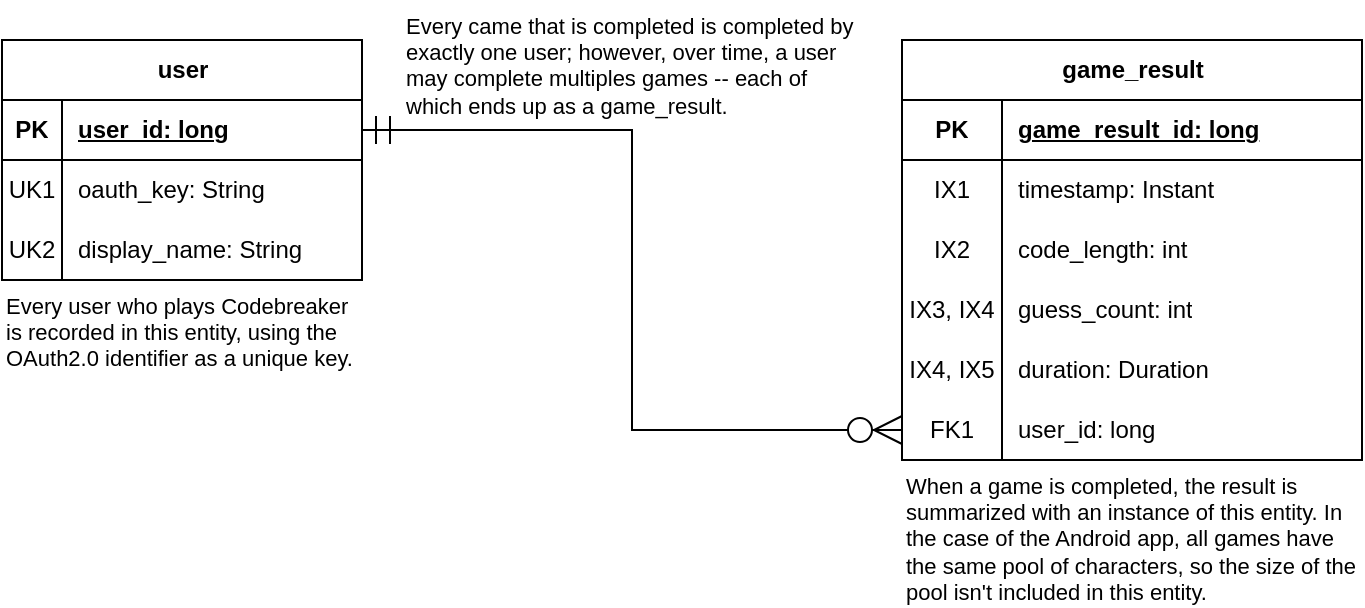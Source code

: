 <mxfile version="23.1.7" type="device">
  <diagram name="Page-1" id="morNSOKsWcx4fb2heAnE">
    <mxGraphModel dx="1434" dy="820" grid="1" gridSize="10" guides="1" tooltips="1" connect="1" arrows="1" fold="1" page="1" pageScale="1" pageWidth="850" pageHeight="1100" math="0" shadow="0">
      <root>
        <mxCell id="0" />
        <mxCell id="1" parent="0" />
        <mxCell id="BWXg39NRAYvQ7QPqyWw_-2" value="user" style="shape=table;startSize=30;container=1;collapsible=1;childLayout=tableLayout;fixedRows=1;rowLines=0;fontStyle=1;align=center;resizeLast=1;html=1;" parent="1" vertex="1">
          <mxGeometry x="40" y="40" width="180" height="120" as="geometry" />
        </mxCell>
        <mxCell id="BWXg39NRAYvQ7QPqyWw_-3" value="" style="shape=tableRow;horizontal=0;startSize=0;swimlaneHead=0;swimlaneBody=0;fillColor=none;collapsible=0;dropTarget=0;points=[[0,0.5],[1,0.5]];portConstraint=eastwest;top=0;left=0;right=0;bottom=1;" parent="BWXg39NRAYvQ7QPqyWw_-2" vertex="1">
          <mxGeometry y="30" width="180" height="30" as="geometry" />
        </mxCell>
        <mxCell id="BWXg39NRAYvQ7QPqyWw_-4" value="PK" style="shape=partialRectangle;connectable=0;fillColor=none;top=0;left=0;bottom=0;right=0;fontStyle=1;overflow=hidden;whiteSpace=wrap;html=1;" parent="BWXg39NRAYvQ7QPqyWw_-3" vertex="1">
          <mxGeometry width="30" height="30" as="geometry">
            <mxRectangle width="30" height="30" as="alternateBounds" />
          </mxGeometry>
        </mxCell>
        <mxCell id="BWXg39NRAYvQ7QPqyWw_-5" value="user_id: long" style="shape=partialRectangle;connectable=0;fillColor=none;top=0;left=0;bottom=0;right=0;align=left;spacingLeft=6;fontStyle=5;overflow=hidden;whiteSpace=wrap;html=1;" parent="BWXg39NRAYvQ7QPqyWw_-3" vertex="1">
          <mxGeometry x="30" width="150" height="30" as="geometry">
            <mxRectangle width="150" height="30" as="alternateBounds" />
          </mxGeometry>
        </mxCell>
        <mxCell id="BWXg39NRAYvQ7QPqyWw_-6" value="" style="shape=tableRow;horizontal=0;startSize=0;swimlaneHead=0;swimlaneBody=0;fillColor=none;collapsible=0;dropTarget=0;points=[[0,0.5],[1,0.5]];portConstraint=eastwest;top=0;left=0;right=0;bottom=0;" parent="BWXg39NRAYvQ7QPqyWw_-2" vertex="1">
          <mxGeometry y="60" width="180" height="30" as="geometry" />
        </mxCell>
        <mxCell id="BWXg39NRAYvQ7QPqyWw_-7" value="UK1" style="shape=partialRectangle;connectable=0;fillColor=none;top=0;left=0;bottom=0;right=0;editable=1;overflow=hidden;whiteSpace=wrap;html=1;" parent="BWXg39NRAYvQ7QPqyWw_-6" vertex="1">
          <mxGeometry width="30" height="30" as="geometry">
            <mxRectangle width="30" height="30" as="alternateBounds" />
          </mxGeometry>
        </mxCell>
        <mxCell id="BWXg39NRAYvQ7QPqyWw_-8" value="oauth_key: String" style="shape=partialRectangle;connectable=0;fillColor=none;top=0;left=0;bottom=0;right=0;align=left;spacingLeft=6;overflow=hidden;whiteSpace=wrap;html=1;" parent="BWXg39NRAYvQ7QPqyWw_-6" vertex="1">
          <mxGeometry x="30" width="150" height="30" as="geometry">
            <mxRectangle width="150" height="30" as="alternateBounds" />
          </mxGeometry>
        </mxCell>
        <mxCell id="BWXg39NRAYvQ7QPqyWw_-9" value="" style="shape=tableRow;horizontal=0;startSize=0;swimlaneHead=0;swimlaneBody=0;fillColor=none;collapsible=0;dropTarget=0;points=[[0,0.5],[1,0.5]];portConstraint=eastwest;top=0;left=0;right=0;bottom=0;" parent="BWXg39NRAYvQ7QPqyWw_-2" vertex="1">
          <mxGeometry y="90" width="180" height="30" as="geometry" />
        </mxCell>
        <mxCell id="BWXg39NRAYvQ7QPqyWw_-10" value="UK2" style="shape=partialRectangle;connectable=0;fillColor=none;top=0;left=0;bottom=0;right=0;editable=1;overflow=hidden;whiteSpace=wrap;html=1;" parent="BWXg39NRAYvQ7QPqyWw_-9" vertex="1">
          <mxGeometry width="30" height="30" as="geometry">
            <mxRectangle width="30" height="30" as="alternateBounds" />
          </mxGeometry>
        </mxCell>
        <mxCell id="BWXg39NRAYvQ7QPqyWw_-11" value="display_name: String" style="shape=partialRectangle;connectable=0;fillColor=none;top=0;left=0;bottom=0;right=0;align=left;spacingLeft=6;overflow=hidden;whiteSpace=wrap;html=1;" parent="BWXg39NRAYvQ7QPqyWw_-9" vertex="1">
          <mxGeometry x="30" width="150" height="30" as="geometry">
            <mxRectangle width="150" height="30" as="alternateBounds" />
          </mxGeometry>
        </mxCell>
        <mxCell id="BWXg39NRAYvQ7QPqyWw_-18" value="game_result" style="shape=table;startSize=30;container=1;collapsible=1;childLayout=tableLayout;fixedRows=1;rowLines=0;fontStyle=1;align=center;resizeLast=1;html=1;" parent="1" vertex="1">
          <mxGeometry x="490" y="40" width="230" height="210" as="geometry" />
        </mxCell>
        <mxCell id="BWXg39NRAYvQ7QPqyWw_-19" value="" style="shape=tableRow;horizontal=0;startSize=0;swimlaneHead=0;swimlaneBody=0;fillColor=none;collapsible=0;dropTarget=0;points=[[0,0.5],[1,0.5]];portConstraint=eastwest;top=0;left=0;right=0;bottom=1;" parent="BWXg39NRAYvQ7QPqyWw_-18" vertex="1">
          <mxGeometry y="30" width="230" height="30" as="geometry" />
        </mxCell>
        <mxCell id="BWXg39NRAYvQ7QPqyWw_-20" value="PK" style="shape=partialRectangle;connectable=0;fillColor=none;top=0;left=0;bottom=0;right=0;fontStyle=1;overflow=hidden;whiteSpace=wrap;html=1;" parent="BWXg39NRAYvQ7QPqyWw_-19" vertex="1">
          <mxGeometry width="50" height="30" as="geometry">
            <mxRectangle width="50" height="30" as="alternateBounds" />
          </mxGeometry>
        </mxCell>
        <mxCell id="BWXg39NRAYvQ7QPqyWw_-21" value="game_result_id: long" style="shape=partialRectangle;connectable=0;fillColor=none;top=0;left=0;bottom=0;right=0;align=left;spacingLeft=6;fontStyle=5;overflow=hidden;whiteSpace=wrap;html=1;" parent="BWXg39NRAYvQ7QPqyWw_-19" vertex="1">
          <mxGeometry x="50" width="180" height="30" as="geometry">
            <mxRectangle width="180" height="30" as="alternateBounds" />
          </mxGeometry>
        </mxCell>
        <mxCell id="BWXg39NRAYvQ7QPqyWw_-22" value="" style="shape=tableRow;horizontal=0;startSize=0;swimlaneHead=0;swimlaneBody=0;fillColor=none;collapsible=0;dropTarget=0;points=[[0,0.5],[1,0.5]];portConstraint=eastwest;top=0;left=0;right=0;bottom=0;" parent="BWXg39NRAYvQ7QPqyWw_-18" vertex="1">
          <mxGeometry y="60" width="230" height="30" as="geometry" />
        </mxCell>
        <mxCell id="BWXg39NRAYvQ7QPqyWw_-23" value="IX1" style="shape=partialRectangle;connectable=0;fillColor=none;top=0;left=0;bottom=0;right=0;editable=1;overflow=hidden;whiteSpace=wrap;html=1;" parent="BWXg39NRAYvQ7QPqyWw_-22" vertex="1">
          <mxGeometry width="50" height="30" as="geometry">
            <mxRectangle width="50" height="30" as="alternateBounds" />
          </mxGeometry>
        </mxCell>
        <mxCell id="BWXg39NRAYvQ7QPqyWw_-24" value="timestamp: Instant" style="shape=partialRectangle;connectable=0;fillColor=none;top=0;left=0;bottom=0;right=0;align=left;spacingLeft=6;overflow=hidden;whiteSpace=wrap;html=1;" parent="BWXg39NRAYvQ7QPqyWw_-22" vertex="1">
          <mxGeometry x="50" width="180" height="30" as="geometry">
            <mxRectangle width="180" height="30" as="alternateBounds" />
          </mxGeometry>
        </mxCell>
        <mxCell id="BWXg39NRAYvQ7QPqyWw_-25" value="" style="shape=tableRow;horizontal=0;startSize=0;swimlaneHead=0;swimlaneBody=0;fillColor=none;collapsible=0;dropTarget=0;points=[[0,0.5],[1,0.5]];portConstraint=eastwest;top=0;left=0;right=0;bottom=0;" parent="BWXg39NRAYvQ7QPqyWw_-18" vertex="1">
          <mxGeometry y="90" width="230" height="30" as="geometry" />
        </mxCell>
        <mxCell id="BWXg39NRAYvQ7QPqyWw_-26" value="IX2" style="shape=partialRectangle;connectable=0;fillColor=none;top=0;left=0;bottom=0;right=0;editable=1;overflow=hidden;whiteSpace=wrap;html=1;" parent="BWXg39NRAYvQ7QPqyWw_-25" vertex="1">
          <mxGeometry width="50" height="30" as="geometry">
            <mxRectangle width="50" height="30" as="alternateBounds" />
          </mxGeometry>
        </mxCell>
        <mxCell id="BWXg39NRAYvQ7QPqyWw_-27" value="code_length: int" style="shape=partialRectangle;connectable=0;fillColor=none;top=0;left=0;bottom=0;right=0;align=left;spacingLeft=6;overflow=hidden;whiteSpace=wrap;html=1;" parent="BWXg39NRAYvQ7QPqyWw_-25" vertex="1">
          <mxGeometry x="50" width="180" height="30" as="geometry">
            <mxRectangle width="180" height="30" as="alternateBounds" />
          </mxGeometry>
        </mxCell>
        <mxCell id="BWXg39NRAYvQ7QPqyWw_-28" value="" style="shape=tableRow;horizontal=0;startSize=0;swimlaneHead=0;swimlaneBody=0;fillColor=none;collapsible=0;dropTarget=0;points=[[0,0.5],[1,0.5]];portConstraint=eastwest;top=0;left=0;right=0;bottom=0;" parent="BWXg39NRAYvQ7QPqyWw_-18" vertex="1">
          <mxGeometry y="120" width="230" height="30" as="geometry" />
        </mxCell>
        <mxCell id="BWXg39NRAYvQ7QPqyWw_-29" value="IX3, IX4" style="shape=partialRectangle;connectable=0;fillColor=none;top=0;left=0;bottom=0;right=0;editable=1;overflow=hidden;whiteSpace=wrap;html=1;" parent="BWXg39NRAYvQ7QPqyWw_-28" vertex="1">
          <mxGeometry width="50" height="30" as="geometry">
            <mxRectangle width="50" height="30" as="alternateBounds" />
          </mxGeometry>
        </mxCell>
        <mxCell id="BWXg39NRAYvQ7QPqyWw_-30" value="guess_count: int" style="shape=partialRectangle;connectable=0;fillColor=none;top=0;left=0;bottom=0;right=0;align=left;spacingLeft=6;overflow=hidden;whiteSpace=wrap;html=1;" parent="BWXg39NRAYvQ7QPqyWw_-28" vertex="1">
          <mxGeometry x="50" width="180" height="30" as="geometry">
            <mxRectangle width="180" height="30" as="alternateBounds" />
          </mxGeometry>
        </mxCell>
        <mxCell id="BWXg39NRAYvQ7QPqyWw_-31" value="" style="shape=tableRow;horizontal=0;startSize=0;swimlaneHead=0;swimlaneBody=0;fillColor=none;collapsible=0;dropTarget=0;points=[[0,0.5],[1,0.5]];portConstraint=eastwest;top=0;left=0;right=0;bottom=0;" parent="BWXg39NRAYvQ7QPqyWw_-18" vertex="1">
          <mxGeometry y="150" width="230" height="30" as="geometry" />
        </mxCell>
        <mxCell id="BWXg39NRAYvQ7QPqyWw_-32" value="IX4, IX5" style="shape=partialRectangle;connectable=0;fillColor=none;top=0;left=0;bottom=0;right=0;editable=1;overflow=hidden;whiteSpace=wrap;html=1;" parent="BWXg39NRAYvQ7QPqyWw_-31" vertex="1">
          <mxGeometry width="50" height="30" as="geometry">
            <mxRectangle width="50" height="30" as="alternateBounds" />
          </mxGeometry>
        </mxCell>
        <mxCell id="BWXg39NRAYvQ7QPqyWw_-33" value="duration: Duration" style="shape=partialRectangle;connectable=0;fillColor=none;top=0;left=0;bottom=0;right=0;align=left;spacingLeft=6;overflow=hidden;whiteSpace=wrap;html=1;" parent="BWXg39NRAYvQ7QPqyWw_-31" vertex="1">
          <mxGeometry x="50" width="180" height="30" as="geometry">
            <mxRectangle width="180" height="30" as="alternateBounds" />
          </mxGeometry>
        </mxCell>
        <mxCell id="BWXg39NRAYvQ7QPqyWw_-34" value="" style="shape=tableRow;horizontal=0;startSize=0;swimlaneHead=0;swimlaneBody=0;fillColor=none;collapsible=0;dropTarget=0;points=[[0,0.5],[1,0.5]];portConstraint=eastwest;top=0;left=0;right=0;bottom=0;" parent="BWXg39NRAYvQ7QPqyWw_-18" vertex="1">
          <mxGeometry y="180" width="230" height="30" as="geometry" />
        </mxCell>
        <mxCell id="BWXg39NRAYvQ7QPqyWw_-35" value="FK1" style="shape=partialRectangle;connectable=0;fillColor=none;top=0;left=0;bottom=0;right=0;editable=1;overflow=hidden;whiteSpace=wrap;html=1;" parent="BWXg39NRAYvQ7QPqyWw_-34" vertex="1">
          <mxGeometry width="50" height="30" as="geometry">
            <mxRectangle width="50" height="30" as="alternateBounds" />
          </mxGeometry>
        </mxCell>
        <mxCell id="BWXg39NRAYvQ7QPqyWw_-36" value="user_id: long" style="shape=partialRectangle;connectable=0;fillColor=none;top=0;left=0;bottom=0;right=0;align=left;spacingLeft=6;overflow=hidden;whiteSpace=wrap;html=1;" parent="BWXg39NRAYvQ7QPqyWw_-34" vertex="1">
          <mxGeometry x="50" width="180" height="30" as="geometry">
            <mxRectangle width="180" height="30" as="alternateBounds" />
          </mxGeometry>
        </mxCell>
        <mxCell id="BWXg39NRAYvQ7QPqyWw_-37" value="" style="fontSize=12;html=1;endArrow=ERzeroToMany;startArrow=ERmandOne;rounded=0;exitX=1;exitY=0.5;exitDx=0;exitDy=0;entryX=0;entryY=0.5;entryDx=0;entryDy=0;edgeStyle=elbowEdgeStyle;endSize=12;startSize=12;" parent="1" source="BWXg39NRAYvQ7QPqyWw_-3" target="BWXg39NRAYvQ7QPqyWw_-34" edge="1">
          <mxGeometry width="100" height="100" relative="1" as="geometry">
            <mxPoint x="370" y="220" as="sourcePoint" />
            <mxPoint x="470" y="120" as="targetPoint" />
          </mxGeometry>
        </mxCell>
        <mxCell id="BWXg39NRAYvQ7QPqyWw_-38" value="Every user who plays Codebreaker is recorded in this entity, using the OAuth2.0 identifier as a unique key." style="whiteSpace=wrap;html=1;strokeColor=none;fillColor=none;fontSize=11;align=left;verticalAlign=top;" parent="1" vertex="1">
          <mxGeometry x="40" y="160" width="180" height="60" as="geometry" />
        </mxCell>
        <mxCell id="BWXg39NRAYvQ7QPqyWw_-39" value="When a game is completed, the result is summarized with an instance of this entity. In the case of the Android app, all games have the same pool of characters, so the size of the pool isn&#39;t included in this entity." style="whiteSpace=wrap;html=1;strokeColor=none;fillColor=none;fontSize=11;align=left;verticalAlign=top;" parent="1" vertex="1">
          <mxGeometry x="490" y="250" width="230" height="64" as="geometry" />
        </mxCell>
        <mxCell id="BWXg39NRAYvQ7QPqyWw_-40" value="Every came that is completed is completed by exactly one user; however, over time, a user may complete multiples games -- each of which ends up as a game_result." style="whiteSpace=wrap;html=1;strokeColor=none;fillColor=none;fontSize=11;align=left;verticalAlign=top;" parent="1" vertex="1">
          <mxGeometry x="240" y="20" width="230" height="64" as="geometry" />
        </mxCell>
      </root>
    </mxGraphModel>
  </diagram>
</mxfile>
